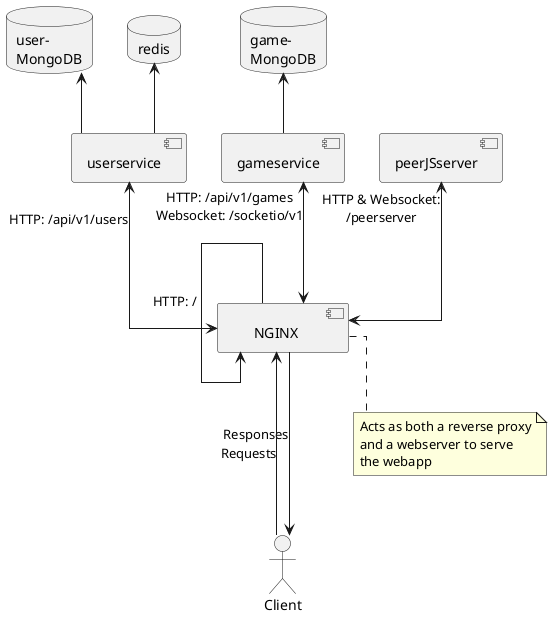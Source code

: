 @startuml component
skinparam linetype ortho

[      NGINX       ] as rp
[userservice] as us 
[gameservice] as gs
[peerJSserver] as ps
database "user-\nMongoDB" as udb
database "game-\nMongoDB" as gdb
database "redis" as redis
actor "Client" as c1

c1 <--- rp: Responses
rp <--- c1: Requests\n\n\n\n\n\n\n

gs <---> rp: HTTP: /api/v1/games\nWebsocket: /socketio/v1\n
us <---> rp: HTTP: /api/v1/users\n\n\n\n
ps <---> rp: HTTP & Websocket:\n/peerserver\n\n\n\n
udb <-- us
redis <-- us
gdb <-- gs

rp --> rp: HTTP: /\n\n\n\n\n\n


note bottom of rp
    Acts as both a reverse proxy
    and a webserver to serve
    the webapp
end note



' note left of us
'     Handles authentication
' end note
' note right of gs
'     Handles lobby logic
' end note
' note top of ps
'     Handles p2p-connections
' end note
@enduml